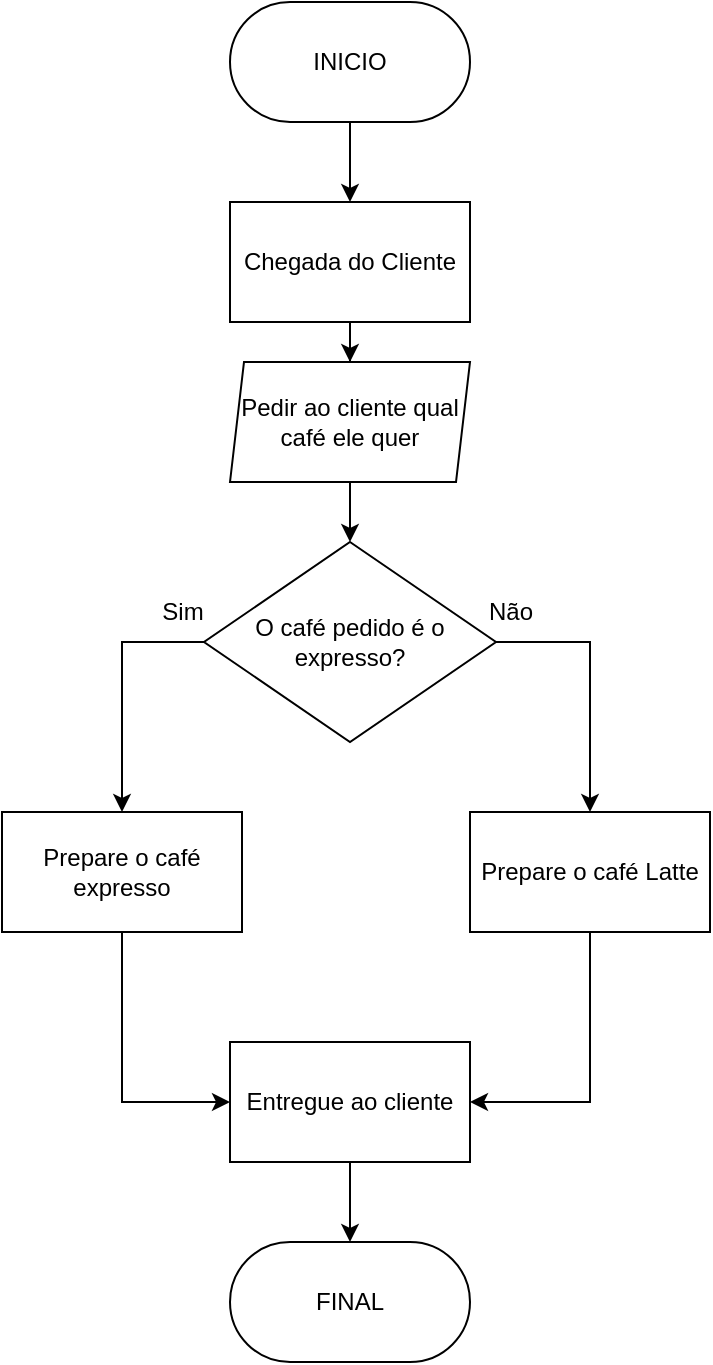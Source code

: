 <mxfile version="26.0.14">
  <diagram name="Página-1" id="Fz0eZvaox3beFVRlXR4F">
    <mxGraphModel grid="1" page="1" gridSize="10" guides="1" tooltips="1" connect="1" arrows="1" fold="1" pageScale="1" pageWidth="827" pageHeight="1169" math="0" shadow="0">
      <root>
        <mxCell id="0" />
        <mxCell id="1" parent="0" />
        <mxCell id="YMzhNEyh_wwC67be4PCF-10" style="edgeStyle=orthogonalEdgeStyle;rounded=0;orthogonalLoop=1;jettySize=auto;html=1;entryX=0.5;entryY=0;entryDx=0;entryDy=0;" edge="1" parent="1" source="YMzhNEyh_wwC67be4PCF-7" target="YMzhNEyh_wwC67be4PCF-9">
          <mxGeometry relative="1" as="geometry" />
        </mxCell>
        <mxCell id="YMzhNEyh_wwC67be4PCF-7" value="INICIO" style="rounded=1;whiteSpace=wrap;html=1;arcSize=50;" vertex="1" parent="1">
          <mxGeometry x="354" y="120" width="120" height="60" as="geometry" />
        </mxCell>
        <mxCell id="YMzhNEyh_wwC67be4PCF-8" value="FINAL" style="rounded=1;whiteSpace=wrap;html=1;arcSize=50;" vertex="1" parent="1">
          <mxGeometry x="354" y="740" width="120" height="60" as="geometry" />
        </mxCell>
        <mxCell id="YMzhNEyh_wwC67be4PCF-12" style="edgeStyle=orthogonalEdgeStyle;rounded=0;orthogonalLoop=1;jettySize=auto;html=1;entryX=0.5;entryY=0;entryDx=0;entryDy=0;" edge="1" parent="1" source="YMzhNEyh_wwC67be4PCF-9" target="YMzhNEyh_wwC67be4PCF-11">
          <mxGeometry relative="1" as="geometry" />
        </mxCell>
        <mxCell id="YMzhNEyh_wwC67be4PCF-9" value="Chegada do Cliente" style="rounded=0;whiteSpace=wrap;html=1;" vertex="1" parent="1">
          <mxGeometry x="354" y="220" width="120" height="60" as="geometry" />
        </mxCell>
        <mxCell id="YMzhNEyh_wwC67be4PCF-14" style="edgeStyle=orthogonalEdgeStyle;rounded=0;orthogonalLoop=1;jettySize=auto;html=1;entryX=0.5;entryY=0;entryDx=0;entryDy=0;" edge="1" parent="1" source="YMzhNEyh_wwC67be4PCF-11" target="YMzhNEyh_wwC67be4PCF-13">
          <mxGeometry relative="1" as="geometry" />
        </mxCell>
        <mxCell id="YMzhNEyh_wwC67be4PCF-11" value="Pedir ao cliente qual café ele quer" style="shape=parallelogram;perimeter=parallelogramPerimeter;whiteSpace=wrap;html=1;fixedSize=1;size=7;" vertex="1" parent="1">
          <mxGeometry x="354" y="300" width="120" height="60" as="geometry" />
        </mxCell>
        <mxCell id="YMzhNEyh_wwC67be4PCF-22" style="edgeStyle=orthogonalEdgeStyle;rounded=0;orthogonalLoop=1;jettySize=auto;html=1;entryX=0.5;entryY=0;entryDx=0;entryDy=0;" edge="1" parent="1" source="YMzhNEyh_wwC67be4PCF-13" target="YMzhNEyh_wwC67be4PCF-16">
          <mxGeometry relative="1" as="geometry">
            <Array as="points">
              <mxPoint x="300" y="440" />
            </Array>
          </mxGeometry>
        </mxCell>
        <mxCell id="YMzhNEyh_wwC67be4PCF-23" style="edgeStyle=orthogonalEdgeStyle;rounded=0;orthogonalLoop=1;jettySize=auto;html=1;" edge="1" parent="1" source="YMzhNEyh_wwC67be4PCF-13" target="YMzhNEyh_wwC67be4PCF-15">
          <mxGeometry relative="1" as="geometry">
            <Array as="points">
              <mxPoint x="534" y="440" />
            </Array>
          </mxGeometry>
        </mxCell>
        <mxCell id="YMzhNEyh_wwC67be4PCF-13" value="O café pedido é o expresso?" style="rhombus;whiteSpace=wrap;html=1;" vertex="1" parent="1">
          <mxGeometry x="341" y="390" width="146" height="100" as="geometry" />
        </mxCell>
        <mxCell id="YMzhNEyh_wwC67be4PCF-21" style="edgeStyle=orthogonalEdgeStyle;rounded=0;orthogonalLoop=1;jettySize=auto;html=1;entryX=1;entryY=0.5;entryDx=0;entryDy=0;" edge="1" parent="1" source="YMzhNEyh_wwC67be4PCF-15" target="YMzhNEyh_wwC67be4PCF-17">
          <mxGeometry relative="1" as="geometry" />
        </mxCell>
        <mxCell id="YMzhNEyh_wwC67be4PCF-15" value="Prepare o café Latte" style="rounded=0;whiteSpace=wrap;html=1;" vertex="1" parent="1">
          <mxGeometry x="474" y="525" width="120" height="60" as="geometry" />
        </mxCell>
        <mxCell id="YMzhNEyh_wwC67be4PCF-20" style="edgeStyle=orthogonalEdgeStyle;rounded=0;orthogonalLoop=1;jettySize=auto;html=1;entryX=0;entryY=0.5;entryDx=0;entryDy=0;" edge="1" parent="1" source="YMzhNEyh_wwC67be4PCF-16" target="YMzhNEyh_wwC67be4PCF-17">
          <mxGeometry relative="1" as="geometry" />
        </mxCell>
        <mxCell id="YMzhNEyh_wwC67be4PCF-16" value="Prepare o café expresso" style="rounded=0;whiteSpace=wrap;html=1;" vertex="1" parent="1">
          <mxGeometry x="240" y="525" width="120" height="60" as="geometry" />
        </mxCell>
        <mxCell id="YMzhNEyh_wwC67be4PCF-24" style="edgeStyle=orthogonalEdgeStyle;rounded=0;orthogonalLoop=1;jettySize=auto;html=1;entryX=0.5;entryY=0;entryDx=0;entryDy=0;" edge="1" parent="1" source="YMzhNEyh_wwC67be4PCF-17" target="YMzhNEyh_wwC67be4PCF-8">
          <mxGeometry relative="1" as="geometry" />
        </mxCell>
        <mxCell id="YMzhNEyh_wwC67be4PCF-17" value="Entregue ao cliente" style="rounded=0;whiteSpace=wrap;html=1;" vertex="1" parent="1">
          <mxGeometry x="354" y="640" width="120" height="60" as="geometry" />
        </mxCell>
        <mxCell id="FkQv757c6zN9m9cyu9Hf-1" value="Sim" style="text;html=1;align=center;verticalAlign=middle;resizable=0;points=[];autosize=1;strokeColor=none;fillColor=none;" vertex="1" parent="1">
          <mxGeometry x="310" y="410" width="40" height="30" as="geometry" />
        </mxCell>
        <mxCell id="FkQv757c6zN9m9cyu9Hf-2" value="Não" style="text;html=1;align=center;verticalAlign=middle;resizable=0;points=[];autosize=1;strokeColor=none;fillColor=none;" vertex="1" parent="1">
          <mxGeometry x="469" y="410" width="50" height="30" as="geometry" />
        </mxCell>
      </root>
    </mxGraphModel>
  </diagram>
</mxfile>
